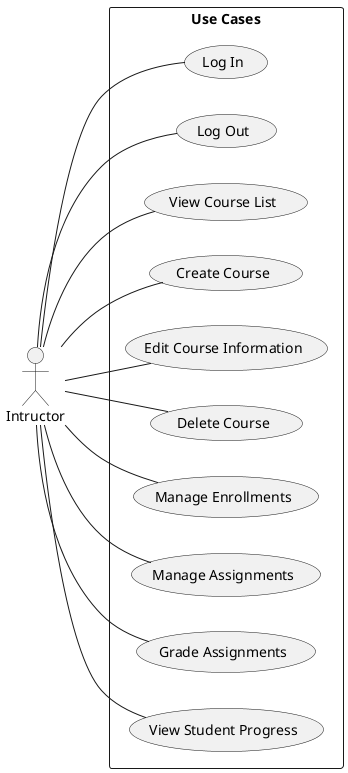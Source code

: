 @startuml
left to right direction
skinparam packageStyle rectangle
actor Intructor as "Intructor"

rectangle "Use Cases" {
  usecase "Log In" as UC1
  usecase "Log Out" as UC2
  usecase "View Course List" as UC3
  usecase "Create Course" as UC4
  usecase "Edit Course Information" as UC5
  usecase "Delete Course" as UC6
  usecase "Manage Enrollments" as UC7
  usecase "Manage Assignments" as UC8
  usecase "Grade Assignments" as UC9
   usecase "View Student Progress" as UC10
}

Intructor -- UC1
Intructor -- UC2
Intructor -- UC3
Intructor -- UC4
Intructor -- UC5
Intructor -- UC6
Intructor -- UC7
Intructor -- UC8
Intructor -- UC9
Intructor -- UC10
@enduml
